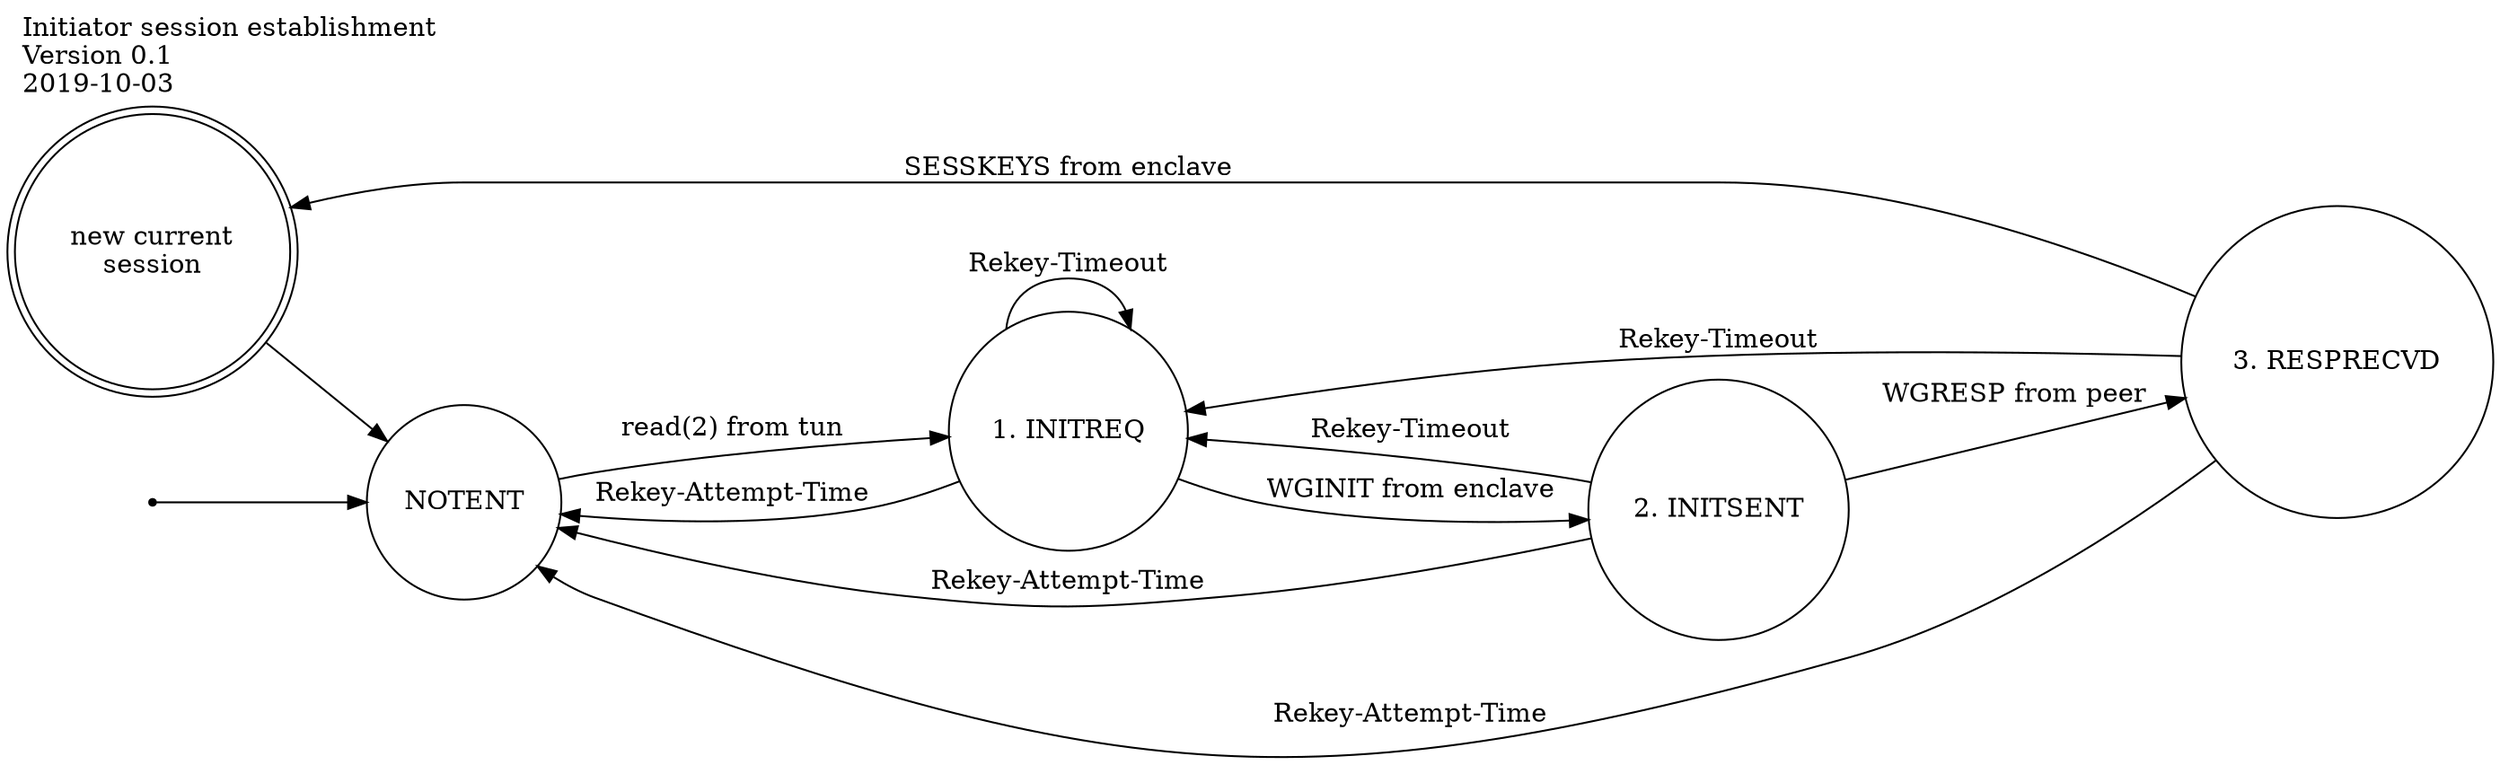digraph G {
	rankdir=LR

	node [shape = doublecircle]
		SESSEST

	node [shape = point ]
		qi

	node [shape = circle]

		INITREQ   [ label = "1. INITREQ" ]
		INITSENT  [ label = "2. INITSENT" ]
		RESPRECVD [ label = "3. RESPRECVD" ]
		SESSEST   [ label = "new current\nsession" ]

		qi        -> NOTENT
		NOTENT    -> INITREQ   [ label = "read(2) from tun" ]
		INITREQ   -> INITSENT  [ label = "WGINIT from enclave" ]
		INITSENT  -> RESPRECVD [ label = "WGRESP from peer" ]
		RESPRECVD -> SESSEST   [ label = "SESSKEYS from enclave" ]

		INITREQ   -> INITREQ   [ label = "Rekey-Timeout" ]
		INITREQ   -> NOTENT    [ label = "Rekey-Attempt-Time" ]
		INITSENT  -> INITREQ   [ label = "Rekey-Timeout" ]
		INITSENT  -> NOTENT    [ label = "Rekey-Attempt-Time" ]
		RESPRECVD -> INITREQ   [ label = "Rekey-Timeout" ]
		RESPRECVD -> NOTENT    [ label = "Rekey-Attempt-Time" ]

		SESSEST   -> NOTENT

        labelloc = t
	labeljust = l
	label = "Initiator session establishment\nVersion 0.1\l2019-10-03\l"
}
